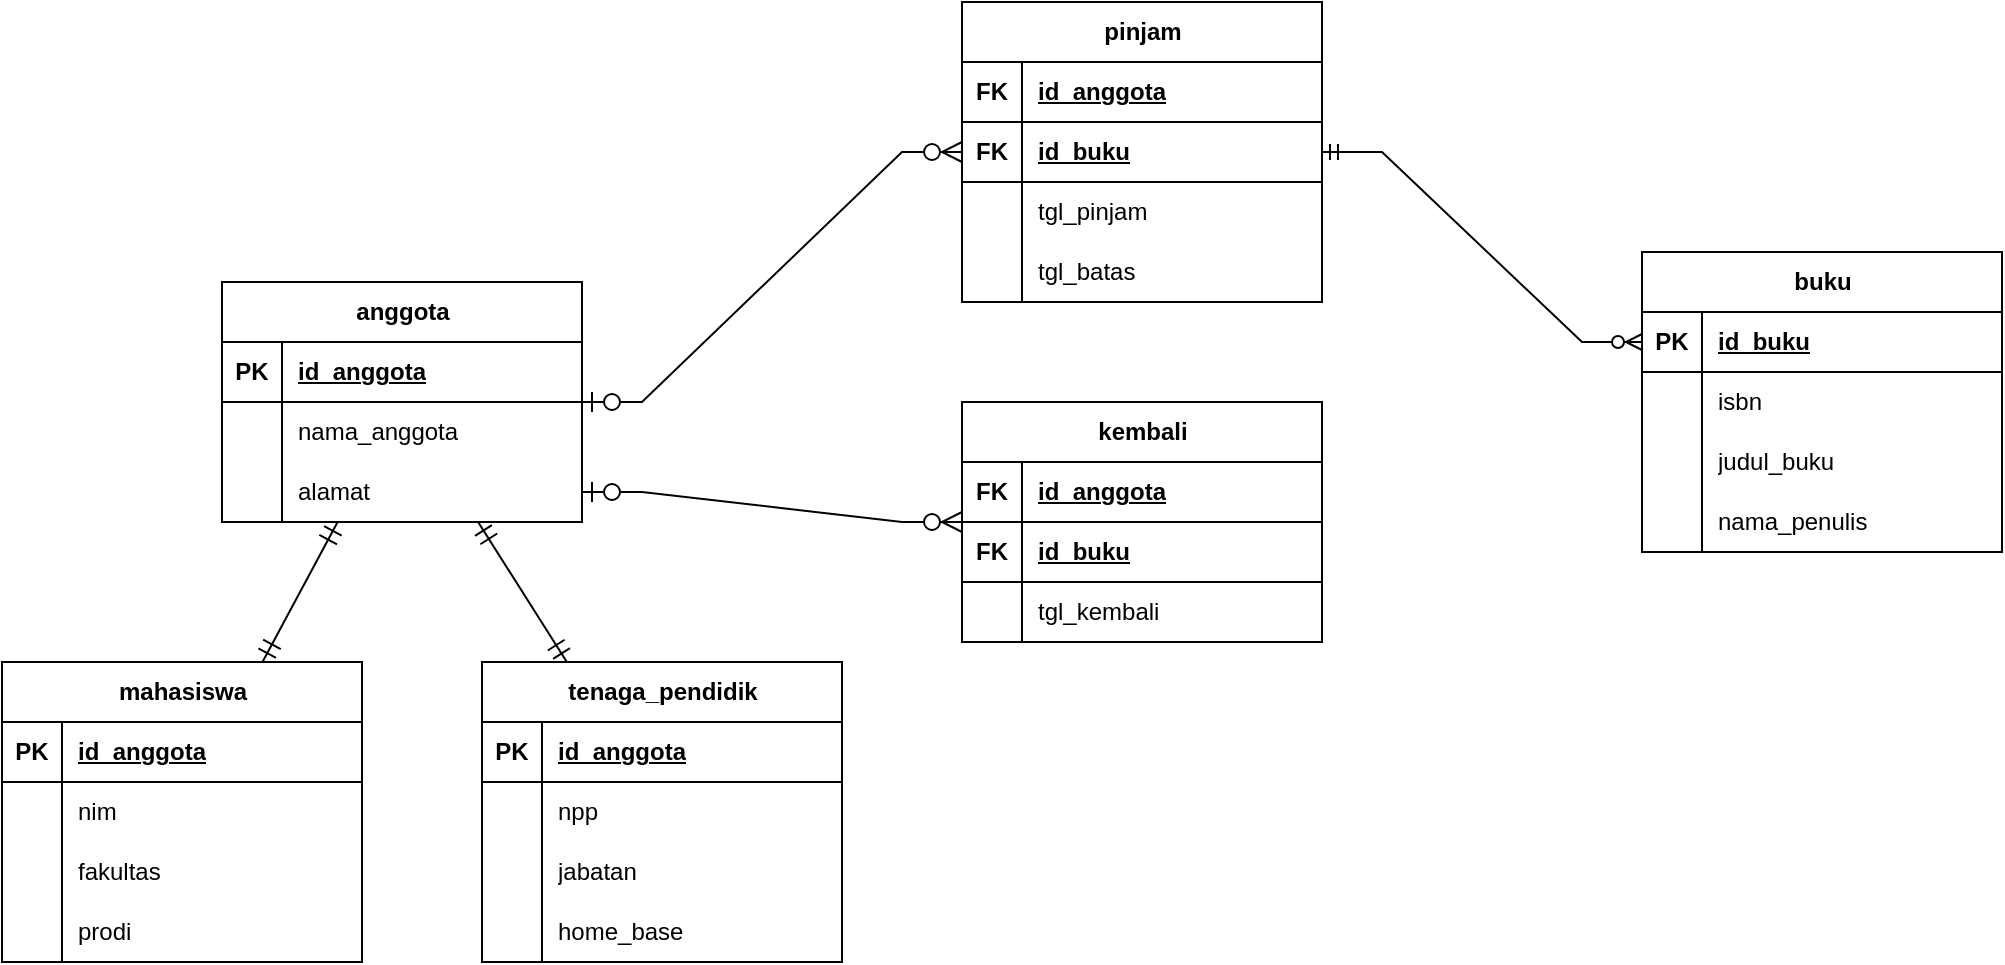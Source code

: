 <mxfile version="24.7.17">
  <diagram name="Page-1" id="jAMM7-zVHxglTXhKWFj9">
    <mxGraphModel dx="1050" dy="577" grid="1" gridSize="10" guides="1" tooltips="1" connect="1" arrows="1" fold="1" page="1" pageScale="1" pageWidth="1920" pageHeight="1200" math="0" shadow="0">
      <root>
        <mxCell id="0" />
        <mxCell id="1" parent="0" />
        <mxCell id="sMEefWyTtSmO_IiIbc1t-1" value="anggota" style="shape=table;startSize=30;container=1;collapsible=1;childLayout=tableLayout;fixedRows=1;rowLines=0;fontStyle=1;align=center;resizeLast=1;html=1;" vertex="1" parent="1">
          <mxGeometry x="380" y="450" width="180" height="120" as="geometry" />
        </mxCell>
        <mxCell id="sMEefWyTtSmO_IiIbc1t-2" value="" style="shape=tableRow;horizontal=0;startSize=0;swimlaneHead=0;swimlaneBody=0;fillColor=none;collapsible=0;dropTarget=0;points=[[0,0.5],[1,0.5]];portConstraint=eastwest;top=0;left=0;right=0;bottom=1;" vertex="1" parent="sMEefWyTtSmO_IiIbc1t-1">
          <mxGeometry y="30" width="180" height="30" as="geometry" />
        </mxCell>
        <mxCell id="sMEefWyTtSmO_IiIbc1t-3" value="PK" style="shape=partialRectangle;connectable=0;fillColor=none;top=0;left=0;bottom=0;right=0;fontStyle=1;overflow=hidden;whiteSpace=wrap;html=1;" vertex="1" parent="sMEefWyTtSmO_IiIbc1t-2">
          <mxGeometry width="30" height="30" as="geometry">
            <mxRectangle width="30" height="30" as="alternateBounds" />
          </mxGeometry>
        </mxCell>
        <mxCell id="sMEefWyTtSmO_IiIbc1t-4" value="id_anggota" style="shape=partialRectangle;connectable=0;fillColor=none;top=0;left=0;bottom=0;right=0;align=left;spacingLeft=6;fontStyle=5;overflow=hidden;whiteSpace=wrap;html=1;" vertex="1" parent="sMEefWyTtSmO_IiIbc1t-2">
          <mxGeometry x="30" width="150" height="30" as="geometry">
            <mxRectangle width="150" height="30" as="alternateBounds" />
          </mxGeometry>
        </mxCell>
        <mxCell id="sMEefWyTtSmO_IiIbc1t-5" value="" style="shape=tableRow;horizontal=0;startSize=0;swimlaneHead=0;swimlaneBody=0;fillColor=none;collapsible=0;dropTarget=0;points=[[0,0.5],[1,0.5]];portConstraint=eastwest;top=0;left=0;right=0;bottom=0;" vertex="1" parent="sMEefWyTtSmO_IiIbc1t-1">
          <mxGeometry y="60" width="180" height="30" as="geometry" />
        </mxCell>
        <mxCell id="sMEefWyTtSmO_IiIbc1t-6" value="" style="shape=partialRectangle;connectable=0;fillColor=none;top=0;left=0;bottom=0;right=0;editable=1;overflow=hidden;whiteSpace=wrap;html=1;" vertex="1" parent="sMEefWyTtSmO_IiIbc1t-5">
          <mxGeometry width="30" height="30" as="geometry">
            <mxRectangle width="30" height="30" as="alternateBounds" />
          </mxGeometry>
        </mxCell>
        <mxCell id="sMEefWyTtSmO_IiIbc1t-7" value="nama_anggota" style="shape=partialRectangle;connectable=0;fillColor=none;top=0;left=0;bottom=0;right=0;align=left;spacingLeft=6;overflow=hidden;whiteSpace=wrap;html=1;" vertex="1" parent="sMEefWyTtSmO_IiIbc1t-5">
          <mxGeometry x="30" width="150" height="30" as="geometry">
            <mxRectangle width="150" height="30" as="alternateBounds" />
          </mxGeometry>
        </mxCell>
        <mxCell id="sMEefWyTtSmO_IiIbc1t-14" value="" style="shape=tableRow;horizontal=0;startSize=0;swimlaneHead=0;swimlaneBody=0;fillColor=none;collapsible=0;dropTarget=0;points=[[0,0.5],[1,0.5]];portConstraint=eastwest;top=0;left=0;right=0;bottom=0;" vertex="1" parent="sMEefWyTtSmO_IiIbc1t-1">
          <mxGeometry y="90" width="180" height="30" as="geometry" />
        </mxCell>
        <mxCell id="sMEefWyTtSmO_IiIbc1t-15" value="" style="shape=partialRectangle;connectable=0;fillColor=none;top=0;left=0;bottom=0;right=0;editable=1;overflow=hidden;whiteSpace=wrap;html=1;" vertex="1" parent="sMEefWyTtSmO_IiIbc1t-14">
          <mxGeometry width="30" height="30" as="geometry">
            <mxRectangle width="30" height="30" as="alternateBounds" />
          </mxGeometry>
        </mxCell>
        <mxCell id="sMEefWyTtSmO_IiIbc1t-16" value="alamat" style="shape=partialRectangle;connectable=0;fillColor=none;top=0;left=0;bottom=0;right=0;align=left;spacingLeft=6;overflow=hidden;whiteSpace=wrap;html=1;" vertex="1" parent="sMEefWyTtSmO_IiIbc1t-14">
          <mxGeometry x="30" width="150" height="30" as="geometry">
            <mxRectangle width="150" height="30" as="alternateBounds" />
          </mxGeometry>
        </mxCell>
        <mxCell id="sMEefWyTtSmO_IiIbc1t-21" value="mahasiswa" style="shape=table;startSize=30;container=1;collapsible=1;childLayout=tableLayout;fixedRows=1;rowLines=0;fontStyle=1;align=center;resizeLast=1;html=1;" vertex="1" parent="1">
          <mxGeometry x="270" y="640" width="180" height="150" as="geometry" />
        </mxCell>
        <mxCell id="sMEefWyTtSmO_IiIbc1t-22" value="" style="shape=tableRow;horizontal=0;startSize=0;swimlaneHead=0;swimlaneBody=0;fillColor=none;collapsible=0;dropTarget=0;points=[[0,0.5],[1,0.5]];portConstraint=eastwest;top=0;left=0;right=0;bottom=1;" vertex="1" parent="sMEefWyTtSmO_IiIbc1t-21">
          <mxGeometry y="30" width="180" height="30" as="geometry" />
        </mxCell>
        <mxCell id="sMEefWyTtSmO_IiIbc1t-23" value="PK" style="shape=partialRectangle;connectable=0;fillColor=none;top=0;left=0;bottom=0;right=0;fontStyle=1;overflow=hidden;whiteSpace=wrap;html=1;" vertex="1" parent="sMEefWyTtSmO_IiIbc1t-22">
          <mxGeometry width="30" height="30" as="geometry">
            <mxRectangle width="30" height="30" as="alternateBounds" />
          </mxGeometry>
        </mxCell>
        <mxCell id="sMEefWyTtSmO_IiIbc1t-24" value="id_anggota" style="shape=partialRectangle;connectable=0;fillColor=none;top=0;left=0;bottom=0;right=0;align=left;spacingLeft=6;fontStyle=5;overflow=hidden;whiteSpace=wrap;html=1;" vertex="1" parent="sMEefWyTtSmO_IiIbc1t-22">
          <mxGeometry x="30" width="150" height="30" as="geometry">
            <mxRectangle width="150" height="30" as="alternateBounds" />
          </mxGeometry>
        </mxCell>
        <mxCell id="sMEefWyTtSmO_IiIbc1t-25" value="" style="shape=tableRow;horizontal=0;startSize=0;swimlaneHead=0;swimlaneBody=0;fillColor=none;collapsible=0;dropTarget=0;points=[[0,0.5],[1,0.5]];portConstraint=eastwest;top=0;left=0;right=0;bottom=0;" vertex="1" parent="sMEefWyTtSmO_IiIbc1t-21">
          <mxGeometry y="60" width="180" height="30" as="geometry" />
        </mxCell>
        <mxCell id="sMEefWyTtSmO_IiIbc1t-26" value="" style="shape=partialRectangle;connectable=0;fillColor=none;top=0;left=0;bottom=0;right=0;editable=1;overflow=hidden;whiteSpace=wrap;html=1;" vertex="1" parent="sMEefWyTtSmO_IiIbc1t-25">
          <mxGeometry width="30" height="30" as="geometry">
            <mxRectangle width="30" height="30" as="alternateBounds" />
          </mxGeometry>
        </mxCell>
        <mxCell id="sMEefWyTtSmO_IiIbc1t-27" value="nim" style="shape=partialRectangle;connectable=0;fillColor=none;top=0;left=0;bottom=0;right=0;align=left;spacingLeft=6;overflow=hidden;whiteSpace=wrap;html=1;" vertex="1" parent="sMEefWyTtSmO_IiIbc1t-25">
          <mxGeometry x="30" width="150" height="30" as="geometry">
            <mxRectangle width="150" height="30" as="alternateBounds" />
          </mxGeometry>
        </mxCell>
        <mxCell id="sMEefWyTtSmO_IiIbc1t-28" value="" style="shape=tableRow;horizontal=0;startSize=0;swimlaneHead=0;swimlaneBody=0;fillColor=none;collapsible=0;dropTarget=0;points=[[0,0.5],[1,0.5]];portConstraint=eastwest;top=0;left=0;right=0;bottom=0;" vertex="1" parent="sMEefWyTtSmO_IiIbc1t-21">
          <mxGeometry y="90" width="180" height="30" as="geometry" />
        </mxCell>
        <mxCell id="sMEefWyTtSmO_IiIbc1t-29" value="" style="shape=partialRectangle;connectable=0;fillColor=none;top=0;left=0;bottom=0;right=0;editable=1;overflow=hidden;whiteSpace=wrap;html=1;" vertex="1" parent="sMEefWyTtSmO_IiIbc1t-28">
          <mxGeometry width="30" height="30" as="geometry">
            <mxRectangle width="30" height="30" as="alternateBounds" />
          </mxGeometry>
        </mxCell>
        <mxCell id="sMEefWyTtSmO_IiIbc1t-30" value="fakultas" style="shape=partialRectangle;connectable=0;fillColor=none;top=0;left=0;bottom=0;right=0;align=left;spacingLeft=6;overflow=hidden;whiteSpace=wrap;html=1;" vertex="1" parent="sMEefWyTtSmO_IiIbc1t-28">
          <mxGeometry x="30" width="150" height="30" as="geometry">
            <mxRectangle width="150" height="30" as="alternateBounds" />
          </mxGeometry>
        </mxCell>
        <mxCell id="sMEefWyTtSmO_IiIbc1t-31" value="" style="shape=tableRow;horizontal=0;startSize=0;swimlaneHead=0;swimlaneBody=0;fillColor=none;collapsible=0;dropTarget=0;points=[[0,0.5],[1,0.5]];portConstraint=eastwest;top=0;left=0;right=0;bottom=0;" vertex="1" parent="sMEefWyTtSmO_IiIbc1t-21">
          <mxGeometry y="120" width="180" height="30" as="geometry" />
        </mxCell>
        <mxCell id="sMEefWyTtSmO_IiIbc1t-32" value="" style="shape=partialRectangle;connectable=0;fillColor=none;top=0;left=0;bottom=0;right=0;editable=1;overflow=hidden;whiteSpace=wrap;html=1;" vertex="1" parent="sMEefWyTtSmO_IiIbc1t-31">
          <mxGeometry width="30" height="30" as="geometry">
            <mxRectangle width="30" height="30" as="alternateBounds" />
          </mxGeometry>
        </mxCell>
        <mxCell id="sMEefWyTtSmO_IiIbc1t-33" value="prodi" style="shape=partialRectangle;connectable=0;fillColor=none;top=0;left=0;bottom=0;right=0;align=left;spacingLeft=6;overflow=hidden;whiteSpace=wrap;html=1;" vertex="1" parent="sMEefWyTtSmO_IiIbc1t-31">
          <mxGeometry x="30" width="150" height="30" as="geometry">
            <mxRectangle width="150" height="30" as="alternateBounds" />
          </mxGeometry>
        </mxCell>
        <mxCell id="sMEefWyTtSmO_IiIbc1t-34" value="tenaga_pendidik" style="shape=table;startSize=30;container=1;collapsible=1;childLayout=tableLayout;fixedRows=1;rowLines=0;fontStyle=1;align=center;resizeLast=1;html=1;" vertex="1" parent="1">
          <mxGeometry x="510" y="640" width="180" height="150" as="geometry" />
        </mxCell>
        <mxCell id="sMEefWyTtSmO_IiIbc1t-35" value="" style="shape=tableRow;horizontal=0;startSize=0;swimlaneHead=0;swimlaneBody=0;fillColor=none;collapsible=0;dropTarget=0;points=[[0,0.5],[1,0.5]];portConstraint=eastwest;top=0;left=0;right=0;bottom=1;" vertex="1" parent="sMEefWyTtSmO_IiIbc1t-34">
          <mxGeometry y="30" width="180" height="30" as="geometry" />
        </mxCell>
        <mxCell id="sMEefWyTtSmO_IiIbc1t-36" value="PK" style="shape=partialRectangle;connectable=0;fillColor=none;top=0;left=0;bottom=0;right=0;fontStyle=1;overflow=hidden;whiteSpace=wrap;html=1;" vertex="1" parent="sMEefWyTtSmO_IiIbc1t-35">
          <mxGeometry width="30" height="30" as="geometry">
            <mxRectangle width="30" height="30" as="alternateBounds" />
          </mxGeometry>
        </mxCell>
        <mxCell id="sMEefWyTtSmO_IiIbc1t-37" value="id_anggota" style="shape=partialRectangle;connectable=0;fillColor=none;top=0;left=0;bottom=0;right=0;align=left;spacingLeft=6;fontStyle=5;overflow=hidden;whiteSpace=wrap;html=1;" vertex="1" parent="sMEefWyTtSmO_IiIbc1t-35">
          <mxGeometry x="30" width="150" height="30" as="geometry">
            <mxRectangle width="150" height="30" as="alternateBounds" />
          </mxGeometry>
        </mxCell>
        <mxCell id="sMEefWyTtSmO_IiIbc1t-38" value="" style="shape=tableRow;horizontal=0;startSize=0;swimlaneHead=0;swimlaneBody=0;fillColor=none;collapsible=0;dropTarget=0;points=[[0,0.5],[1,0.5]];portConstraint=eastwest;top=0;left=0;right=0;bottom=0;" vertex="1" parent="sMEefWyTtSmO_IiIbc1t-34">
          <mxGeometry y="60" width="180" height="30" as="geometry" />
        </mxCell>
        <mxCell id="sMEefWyTtSmO_IiIbc1t-39" value="" style="shape=partialRectangle;connectable=0;fillColor=none;top=0;left=0;bottom=0;right=0;editable=1;overflow=hidden;whiteSpace=wrap;html=1;" vertex="1" parent="sMEefWyTtSmO_IiIbc1t-38">
          <mxGeometry width="30" height="30" as="geometry">
            <mxRectangle width="30" height="30" as="alternateBounds" />
          </mxGeometry>
        </mxCell>
        <mxCell id="sMEefWyTtSmO_IiIbc1t-40" value="npp" style="shape=partialRectangle;connectable=0;fillColor=none;top=0;left=0;bottom=0;right=0;align=left;spacingLeft=6;overflow=hidden;whiteSpace=wrap;html=1;" vertex="1" parent="sMEefWyTtSmO_IiIbc1t-38">
          <mxGeometry x="30" width="150" height="30" as="geometry">
            <mxRectangle width="150" height="30" as="alternateBounds" />
          </mxGeometry>
        </mxCell>
        <mxCell id="sMEefWyTtSmO_IiIbc1t-41" value="" style="shape=tableRow;horizontal=0;startSize=0;swimlaneHead=0;swimlaneBody=0;fillColor=none;collapsible=0;dropTarget=0;points=[[0,0.5],[1,0.5]];portConstraint=eastwest;top=0;left=0;right=0;bottom=0;" vertex="1" parent="sMEefWyTtSmO_IiIbc1t-34">
          <mxGeometry y="90" width="180" height="30" as="geometry" />
        </mxCell>
        <mxCell id="sMEefWyTtSmO_IiIbc1t-42" value="" style="shape=partialRectangle;connectable=0;fillColor=none;top=0;left=0;bottom=0;right=0;editable=1;overflow=hidden;whiteSpace=wrap;html=1;" vertex="1" parent="sMEefWyTtSmO_IiIbc1t-41">
          <mxGeometry width="30" height="30" as="geometry">
            <mxRectangle width="30" height="30" as="alternateBounds" />
          </mxGeometry>
        </mxCell>
        <mxCell id="sMEefWyTtSmO_IiIbc1t-43" value="jabatan" style="shape=partialRectangle;connectable=0;fillColor=none;top=0;left=0;bottom=0;right=0;align=left;spacingLeft=6;overflow=hidden;whiteSpace=wrap;html=1;" vertex="1" parent="sMEefWyTtSmO_IiIbc1t-41">
          <mxGeometry x="30" width="150" height="30" as="geometry">
            <mxRectangle width="150" height="30" as="alternateBounds" />
          </mxGeometry>
        </mxCell>
        <mxCell id="sMEefWyTtSmO_IiIbc1t-44" value="" style="shape=tableRow;horizontal=0;startSize=0;swimlaneHead=0;swimlaneBody=0;fillColor=none;collapsible=0;dropTarget=0;points=[[0,0.5],[1,0.5]];portConstraint=eastwest;top=0;left=0;right=0;bottom=0;" vertex="1" parent="sMEefWyTtSmO_IiIbc1t-34">
          <mxGeometry y="120" width="180" height="30" as="geometry" />
        </mxCell>
        <mxCell id="sMEefWyTtSmO_IiIbc1t-45" value="" style="shape=partialRectangle;connectable=0;fillColor=none;top=0;left=0;bottom=0;right=0;editable=1;overflow=hidden;whiteSpace=wrap;html=1;" vertex="1" parent="sMEefWyTtSmO_IiIbc1t-44">
          <mxGeometry width="30" height="30" as="geometry">
            <mxRectangle width="30" height="30" as="alternateBounds" />
          </mxGeometry>
        </mxCell>
        <mxCell id="sMEefWyTtSmO_IiIbc1t-46" value="home_base" style="shape=partialRectangle;connectable=0;fillColor=none;top=0;left=0;bottom=0;right=0;align=left;spacingLeft=6;overflow=hidden;whiteSpace=wrap;html=1;" vertex="1" parent="sMEefWyTtSmO_IiIbc1t-44">
          <mxGeometry x="30" width="150" height="30" as="geometry">
            <mxRectangle width="150" height="30" as="alternateBounds" />
          </mxGeometry>
        </mxCell>
        <mxCell id="sMEefWyTtSmO_IiIbc1t-48" value="" style="endArrow=ERmandOne;html=1;rounded=0;endFill=0;endSize=8;startSize=8;startArrow=ERmandOne;startFill=0;" edge="1" parent="1" source="sMEefWyTtSmO_IiIbc1t-21" target="sMEefWyTtSmO_IiIbc1t-1">
          <mxGeometry relative="1" as="geometry">
            <mxPoint x="330" y="590" as="sourcePoint" />
            <mxPoint x="490" y="590" as="targetPoint" />
          </mxGeometry>
        </mxCell>
        <mxCell id="sMEefWyTtSmO_IiIbc1t-49" value="" style="endArrow=ERmandOne;html=1;rounded=0;endSize=8;startSize=8;endFill=0;startArrow=ERmandOne;startFill=0;" edge="1" parent="1" source="sMEefWyTtSmO_IiIbc1t-34" target="sMEefWyTtSmO_IiIbc1t-1">
          <mxGeometry relative="1" as="geometry">
            <mxPoint x="371" y="630" as="sourcePoint" />
            <mxPoint x="425" y="580" as="targetPoint" />
          </mxGeometry>
        </mxCell>
        <mxCell id="sMEefWyTtSmO_IiIbc1t-50" value="buku" style="shape=table;startSize=30;container=1;collapsible=1;childLayout=tableLayout;fixedRows=1;rowLines=0;fontStyle=1;align=center;resizeLast=1;html=1;" vertex="1" parent="1">
          <mxGeometry x="1090" y="435" width="180" height="150" as="geometry" />
        </mxCell>
        <mxCell id="sMEefWyTtSmO_IiIbc1t-51" value="" style="shape=tableRow;horizontal=0;startSize=0;swimlaneHead=0;swimlaneBody=0;fillColor=none;collapsible=0;dropTarget=0;points=[[0,0.5],[1,0.5]];portConstraint=eastwest;top=0;left=0;right=0;bottom=1;" vertex="1" parent="sMEefWyTtSmO_IiIbc1t-50">
          <mxGeometry y="30" width="180" height="30" as="geometry" />
        </mxCell>
        <mxCell id="sMEefWyTtSmO_IiIbc1t-52" value="PK" style="shape=partialRectangle;connectable=0;fillColor=none;top=0;left=0;bottom=0;right=0;fontStyle=1;overflow=hidden;whiteSpace=wrap;html=1;" vertex="1" parent="sMEefWyTtSmO_IiIbc1t-51">
          <mxGeometry width="30" height="30" as="geometry">
            <mxRectangle width="30" height="30" as="alternateBounds" />
          </mxGeometry>
        </mxCell>
        <mxCell id="sMEefWyTtSmO_IiIbc1t-53" value="id_buku" style="shape=partialRectangle;connectable=0;fillColor=none;top=0;left=0;bottom=0;right=0;align=left;spacingLeft=6;fontStyle=5;overflow=hidden;whiteSpace=wrap;html=1;" vertex="1" parent="sMEefWyTtSmO_IiIbc1t-51">
          <mxGeometry x="30" width="150" height="30" as="geometry">
            <mxRectangle width="150" height="30" as="alternateBounds" />
          </mxGeometry>
        </mxCell>
        <mxCell id="sMEefWyTtSmO_IiIbc1t-54" value="" style="shape=tableRow;horizontal=0;startSize=0;swimlaneHead=0;swimlaneBody=0;fillColor=none;collapsible=0;dropTarget=0;points=[[0,0.5],[1,0.5]];portConstraint=eastwest;top=0;left=0;right=0;bottom=0;" vertex="1" parent="sMEefWyTtSmO_IiIbc1t-50">
          <mxGeometry y="60" width="180" height="30" as="geometry" />
        </mxCell>
        <mxCell id="sMEefWyTtSmO_IiIbc1t-55" value="" style="shape=partialRectangle;connectable=0;fillColor=none;top=0;left=0;bottom=0;right=0;editable=1;overflow=hidden;whiteSpace=wrap;html=1;" vertex="1" parent="sMEefWyTtSmO_IiIbc1t-54">
          <mxGeometry width="30" height="30" as="geometry">
            <mxRectangle width="30" height="30" as="alternateBounds" />
          </mxGeometry>
        </mxCell>
        <mxCell id="sMEefWyTtSmO_IiIbc1t-56" value="isbn" style="shape=partialRectangle;connectable=0;fillColor=none;top=0;left=0;bottom=0;right=0;align=left;spacingLeft=6;overflow=hidden;whiteSpace=wrap;html=1;" vertex="1" parent="sMEefWyTtSmO_IiIbc1t-54">
          <mxGeometry x="30" width="150" height="30" as="geometry">
            <mxRectangle width="150" height="30" as="alternateBounds" />
          </mxGeometry>
        </mxCell>
        <mxCell id="sMEefWyTtSmO_IiIbc1t-57" value="" style="shape=tableRow;horizontal=0;startSize=0;swimlaneHead=0;swimlaneBody=0;fillColor=none;collapsible=0;dropTarget=0;points=[[0,0.5],[1,0.5]];portConstraint=eastwest;top=0;left=0;right=0;bottom=0;" vertex="1" parent="sMEefWyTtSmO_IiIbc1t-50">
          <mxGeometry y="90" width="180" height="30" as="geometry" />
        </mxCell>
        <mxCell id="sMEefWyTtSmO_IiIbc1t-58" value="" style="shape=partialRectangle;connectable=0;fillColor=none;top=0;left=0;bottom=0;right=0;editable=1;overflow=hidden;whiteSpace=wrap;html=1;" vertex="1" parent="sMEefWyTtSmO_IiIbc1t-57">
          <mxGeometry width="30" height="30" as="geometry">
            <mxRectangle width="30" height="30" as="alternateBounds" />
          </mxGeometry>
        </mxCell>
        <mxCell id="sMEefWyTtSmO_IiIbc1t-59" value="judul_buku" style="shape=partialRectangle;connectable=0;fillColor=none;top=0;left=0;bottom=0;right=0;align=left;spacingLeft=6;overflow=hidden;whiteSpace=wrap;html=1;" vertex="1" parent="sMEefWyTtSmO_IiIbc1t-57">
          <mxGeometry x="30" width="150" height="30" as="geometry">
            <mxRectangle width="150" height="30" as="alternateBounds" />
          </mxGeometry>
        </mxCell>
        <mxCell id="sMEefWyTtSmO_IiIbc1t-60" value="" style="shape=tableRow;horizontal=0;startSize=0;swimlaneHead=0;swimlaneBody=0;fillColor=none;collapsible=0;dropTarget=0;points=[[0,0.5],[1,0.5]];portConstraint=eastwest;top=0;left=0;right=0;bottom=0;" vertex="1" parent="sMEefWyTtSmO_IiIbc1t-50">
          <mxGeometry y="120" width="180" height="30" as="geometry" />
        </mxCell>
        <mxCell id="sMEefWyTtSmO_IiIbc1t-61" value="" style="shape=partialRectangle;connectable=0;fillColor=none;top=0;left=0;bottom=0;right=0;editable=1;overflow=hidden;whiteSpace=wrap;html=1;" vertex="1" parent="sMEefWyTtSmO_IiIbc1t-60">
          <mxGeometry width="30" height="30" as="geometry">
            <mxRectangle width="30" height="30" as="alternateBounds" />
          </mxGeometry>
        </mxCell>
        <mxCell id="sMEefWyTtSmO_IiIbc1t-62" value="nama_penulis" style="shape=partialRectangle;connectable=0;fillColor=none;top=0;left=0;bottom=0;right=0;align=left;spacingLeft=6;overflow=hidden;whiteSpace=wrap;html=1;" vertex="1" parent="sMEefWyTtSmO_IiIbc1t-60">
          <mxGeometry x="30" width="150" height="30" as="geometry">
            <mxRectangle width="150" height="30" as="alternateBounds" />
          </mxGeometry>
        </mxCell>
        <mxCell id="sMEefWyTtSmO_IiIbc1t-63" value="pinjam" style="shape=table;startSize=30;container=1;collapsible=1;childLayout=tableLayout;fixedRows=1;rowLines=0;fontStyle=1;align=center;resizeLast=1;html=1;" vertex="1" parent="1">
          <mxGeometry x="750" y="310" width="180" height="150" as="geometry" />
        </mxCell>
        <mxCell id="sMEefWyTtSmO_IiIbc1t-64" value="" style="shape=tableRow;horizontal=0;startSize=0;swimlaneHead=0;swimlaneBody=0;fillColor=none;collapsible=0;dropTarget=0;points=[[0,0.5],[1,0.5]];portConstraint=eastwest;top=0;left=0;right=0;bottom=1;" vertex="1" parent="sMEefWyTtSmO_IiIbc1t-63">
          <mxGeometry y="30" width="180" height="30" as="geometry" />
        </mxCell>
        <mxCell id="sMEefWyTtSmO_IiIbc1t-65" value="FK" style="shape=partialRectangle;connectable=0;fillColor=none;top=0;left=0;bottom=0;right=0;fontStyle=1;overflow=hidden;whiteSpace=wrap;html=1;" vertex="1" parent="sMEefWyTtSmO_IiIbc1t-64">
          <mxGeometry width="30" height="30" as="geometry">
            <mxRectangle width="30" height="30" as="alternateBounds" />
          </mxGeometry>
        </mxCell>
        <mxCell id="sMEefWyTtSmO_IiIbc1t-66" value="id_anggota" style="shape=partialRectangle;connectable=0;fillColor=none;top=0;left=0;bottom=0;right=0;align=left;spacingLeft=6;fontStyle=5;overflow=hidden;whiteSpace=wrap;html=1;" vertex="1" parent="sMEefWyTtSmO_IiIbc1t-64">
          <mxGeometry x="30" width="150" height="30" as="geometry">
            <mxRectangle width="150" height="30" as="alternateBounds" />
          </mxGeometry>
        </mxCell>
        <mxCell id="sMEefWyTtSmO_IiIbc1t-108" value="" style="shape=tableRow;horizontal=0;startSize=0;swimlaneHead=0;swimlaneBody=0;fillColor=none;collapsible=0;dropTarget=0;points=[[0,0.5],[1,0.5]];portConstraint=eastwest;top=0;left=0;right=0;bottom=1;" vertex="1" parent="sMEefWyTtSmO_IiIbc1t-63">
          <mxGeometry y="60" width="180" height="30" as="geometry" />
        </mxCell>
        <mxCell id="sMEefWyTtSmO_IiIbc1t-109" value="FK" style="shape=partialRectangle;connectable=0;fillColor=none;top=0;left=0;bottom=0;right=0;fontStyle=1;overflow=hidden;whiteSpace=wrap;html=1;" vertex="1" parent="sMEefWyTtSmO_IiIbc1t-108">
          <mxGeometry width="30" height="30" as="geometry">
            <mxRectangle width="30" height="30" as="alternateBounds" />
          </mxGeometry>
        </mxCell>
        <mxCell id="sMEefWyTtSmO_IiIbc1t-110" value="id_buku" style="shape=partialRectangle;connectable=0;fillColor=none;top=0;left=0;bottom=0;right=0;align=left;spacingLeft=6;fontStyle=5;overflow=hidden;whiteSpace=wrap;html=1;" vertex="1" parent="sMEefWyTtSmO_IiIbc1t-108">
          <mxGeometry x="30" width="150" height="30" as="geometry">
            <mxRectangle width="150" height="30" as="alternateBounds" />
          </mxGeometry>
        </mxCell>
        <mxCell id="sMEefWyTtSmO_IiIbc1t-111" value="" style="shape=tableRow;horizontal=0;startSize=0;swimlaneHead=0;swimlaneBody=0;fillColor=none;collapsible=0;dropTarget=0;points=[[0,0.5],[1,0.5]];portConstraint=eastwest;top=0;left=0;right=0;bottom=0;" vertex="1" parent="sMEefWyTtSmO_IiIbc1t-63">
          <mxGeometry y="90" width="180" height="30" as="geometry" />
        </mxCell>
        <mxCell id="sMEefWyTtSmO_IiIbc1t-112" value="" style="shape=partialRectangle;connectable=0;fillColor=none;top=0;left=0;bottom=0;right=0;editable=1;overflow=hidden;whiteSpace=wrap;html=1;" vertex="1" parent="sMEefWyTtSmO_IiIbc1t-111">
          <mxGeometry width="30" height="30" as="geometry">
            <mxRectangle width="30" height="30" as="alternateBounds" />
          </mxGeometry>
        </mxCell>
        <mxCell id="sMEefWyTtSmO_IiIbc1t-113" value="tgl_pinjam" style="shape=partialRectangle;connectable=0;fillColor=none;top=0;left=0;bottom=0;right=0;align=left;spacingLeft=6;overflow=hidden;whiteSpace=wrap;html=1;" vertex="1" parent="sMEefWyTtSmO_IiIbc1t-111">
          <mxGeometry x="30" width="150" height="30" as="geometry">
            <mxRectangle width="150" height="30" as="alternateBounds" />
          </mxGeometry>
        </mxCell>
        <mxCell id="sMEefWyTtSmO_IiIbc1t-114" value="" style="shape=tableRow;horizontal=0;startSize=0;swimlaneHead=0;swimlaneBody=0;fillColor=none;collapsible=0;dropTarget=0;points=[[0,0.5],[1,0.5]];portConstraint=eastwest;top=0;left=0;right=0;bottom=0;" vertex="1" parent="sMEefWyTtSmO_IiIbc1t-63">
          <mxGeometry y="120" width="180" height="30" as="geometry" />
        </mxCell>
        <mxCell id="sMEefWyTtSmO_IiIbc1t-115" value="" style="shape=partialRectangle;connectable=0;fillColor=none;top=0;left=0;bottom=0;right=0;editable=1;overflow=hidden;whiteSpace=wrap;html=1;" vertex="1" parent="sMEefWyTtSmO_IiIbc1t-114">
          <mxGeometry width="30" height="30" as="geometry">
            <mxRectangle width="30" height="30" as="alternateBounds" />
          </mxGeometry>
        </mxCell>
        <mxCell id="sMEefWyTtSmO_IiIbc1t-116" value="tgl_batas" style="shape=partialRectangle;connectable=0;fillColor=none;top=0;left=0;bottom=0;right=0;align=left;spacingLeft=6;overflow=hidden;whiteSpace=wrap;html=1;" vertex="1" parent="sMEefWyTtSmO_IiIbc1t-114">
          <mxGeometry x="30" width="150" height="30" as="geometry">
            <mxRectangle width="150" height="30" as="alternateBounds" />
          </mxGeometry>
        </mxCell>
        <mxCell id="sMEefWyTtSmO_IiIbc1t-117" value="kembali" style="shape=table;startSize=30;container=1;collapsible=1;childLayout=tableLayout;fixedRows=1;rowLines=0;fontStyle=1;align=center;resizeLast=1;html=1;" vertex="1" parent="1">
          <mxGeometry x="750" y="510" width="180" height="120" as="geometry" />
        </mxCell>
        <mxCell id="sMEefWyTtSmO_IiIbc1t-118" value="" style="shape=tableRow;horizontal=0;startSize=0;swimlaneHead=0;swimlaneBody=0;fillColor=none;collapsible=0;dropTarget=0;points=[[0,0.5],[1,0.5]];portConstraint=eastwest;top=0;left=0;right=0;bottom=1;" vertex="1" parent="sMEefWyTtSmO_IiIbc1t-117">
          <mxGeometry y="30" width="180" height="30" as="geometry" />
        </mxCell>
        <mxCell id="sMEefWyTtSmO_IiIbc1t-119" value="FK" style="shape=partialRectangle;connectable=0;fillColor=none;top=0;left=0;bottom=0;right=0;fontStyle=1;overflow=hidden;whiteSpace=wrap;html=1;" vertex="1" parent="sMEefWyTtSmO_IiIbc1t-118">
          <mxGeometry width="30" height="30" as="geometry">
            <mxRectangle width="30" height="30" as="alternateBounds" />
          </mxGeometry>
        </mxCell>
        <mxCell id="sMEefWyTtSmO_IiIbc1t-120" value="id_anggota" style="shape=partialRectangle;connectable=0;fillColor=none;top=0;left=0;bottom=0;right=0;align=left;spacingLeft=6;fontStyle=5;overflow=hidden;whiteSpace=wrap;html=1;" vertex="1" parent="sMEefWyTtSmO_IiIbc1t-118">
          <mxGeometry x="30" width="150" height="30" as="geometry">
            <mxRectangle width="150" height="30" as="alternateBounds" />
          </mxGeometry>
        </mxCell>
        <mxCell id="sMEefWyTtSmO_IiIbc1t-121" value="" style="shape=tableRow;horizontal=0;startSize=0;swimlaneHead=0;swimlaneBody=0;fillColor=none;collapsible=0;dropTarget=0;points=[[0,0.5],[1,0.5]];portConstraint=eastwest;top=0;left=0;right=0;bottom=1;" vertex="1" parent="sMEefWyTtSmO_IiIbc1t-117">
          <mxGeometry y="60" width="180" height="30" as="geometry" />
        </mxCell>
        <mxCell id="sMEefWyTtSmO_IiIbc1t-122" value="FK" style="shape=partialRectangle;connectable=0;fillColor=none;top=0;left=0;bottom=0;right=0;fontStyle=1;overflow=hidden;whiteSpace=wrap;html=1;" vertex="1" parent="sMEefWyTtSmO_IiIbc1t-121">
          <mxGeometry width="30" height="30" as="geometry">
            <mxRectangle width="30" height="30" as="alternateBounds" />
          </mxGeometry>
        </mxCell>
        <mxCell id="sMEefWyTtSmO_IiIbc1t-123" value="id_buku" style="shape=partialRectangle;connectable=0;fillColor=none;top=0;left=0;bottom=0;right=0;align=left;spacingLeft=6;fontStyle=5;overflow=hidden;whiteSpace=wrap;html=1;" vertex="1" parent="sMEefWyTtSmO_IiIbc1t-121">
          <mxGeometry x="30" width="150" height="30" as="geometry">
            <mxRectangle width="150" height="30" as="alternateBounds" />
          </mxGeometry>
        </mxCell>
        <mxCell id="sMEefWyTtSmO_IiIbc1t-124" value="" style="shape=tableRow;horizontal=0;startSize=0;swimlaneHead=0;swimlaneBody=0;fillColor=none;collapsible=0;dropTarget=0;points=[[0,0.5],[1,0.5]];portConstraint=eastwest;top=0;left=0;right=0;bottom=0;" vertex="1" parent="sMEefWyTtSmO_IiIbc1t-117">
          <mxGeometry y="90" width="180" height="30" as="geometry" />
        </mxCell>
        <mxCell id="sMEefWyTtSmO_IiIbc1t-125" value="" style="shape=partialRectangle;connectable=0;fillColor=none;top=0;left=0;bottom=0;right=0;editable=1;overflow=hidden;whiteSpace=wrap;html=1;" vertex="1" parent="sMEefWyTtSmO_IiIbc1t-124">
          <mxGeometry width="30" height="30" as="geometry">
            <mxRectangle width="30" height="30" as="alternateBounds" />
          </mxGeometry>
        </mxCell>
        <mxCell id="sMEefWyTtSmO_IiIbc1t-126" value="tgl_kembali" style="shape=partialRectangle;connectable=0;fillColor=none;top=0;left=0;bottom=0;right=0;align=left;spacingLeft=6;overflow=hidden;whiteSpace=wrap;html=1;" vertex="1" parent="sMEefWyTtSmO_IiIbc1t-124">
          <mxGeometry x="30" width="150" height="30" as="geometry">
            <mxRectangle width="150" height="30" as="alternateBounds" />
          </mxGeometry>
        </mxCell>
        <mxCell id="sMEefWyTtSmO_IiIbc1t-130" value="" style="edgeStyle=entityRelationEdgeStyle;fontSize=12;html=1;endArrow=ERzeroToMany;endFill=1;rounded=0;endSize=8;startArrow=ERzeroToOne;startFill=0;startSize=8;" edge="1" parent="1" source="sMEefWyTtSmO_IiIbc1t-1" target="sMEefWyTtSmO_IiIbc1t-63">
          <mxGeometry width="100" height="100" relative="1" as="geometry">
            <mxPoint x="790" y="570" as="sourcePoint" />
            <mxPoint x="890" y="470" as="targetPoint" />
          </mxGeometry>
        </mxCell>
        <mxCell id="sMEefWyTtSmO_IiIbc1t-131" value="" style="edgeStyle=entityRelationEdgeStyle;fontSize=12;html=1;endArrow=ERzeroToMany;endFill=1;rounded=0;endSize=8;startArrow=ERzeroToOne;startFill=0;startSize=8;" edge="1" parent="1" source="sMEefWyTtSmO_IiIbc1t-14" target="sMEefWyTtSmO_IiIbc1t-117">
          <mxGeometry width="100" height="100" relative="1" as="geometry">
            <mxPoint x="570" y="520" as="sourcePoint" />
            <mxPoint x="760" y="395" as="targetPoint" />
          </mxGeometry>
        </mxCell>
        <mxCell id="sMEefWyTtSmO_IiIbc1t-132" value="" style="edgeStyle=entityRelationEdgeStyle;fontSize=12;html=1;endArrow=ERzeroToMany;endFill=1;rounded=0;startArrow=ERmandOne;startFill=0;" edge="1" parent="1" source="sMEefWyTtSmO_IiIbc1t-63" target="sMEefWyTtSmO_IiIbc1t-51">
          <mxGeometry width="100" height="100" relative="1" as="geometry">
            <mxPoint x="790" y="570" as="sourcePoint" />
            <mxPoint x="890" y="470" as="targetPoint" />
          </mxGeometry>
        </mxCell>
      </root>
    </mxGraphModel>
  </diagram>
</mxfile>
